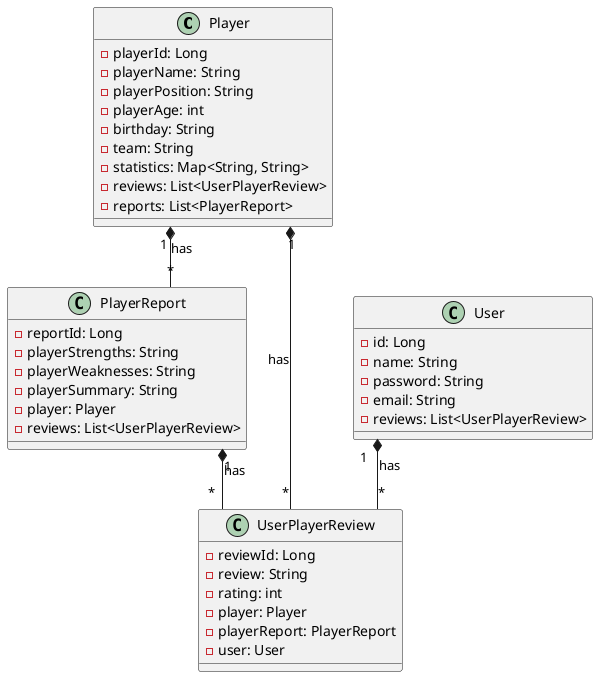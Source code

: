 @startuml
' hide the spot
' hide circle

' avoid problems with angled crows feet

top to bottom direction
skinparam linetype ortho

class Player {
  - playerId: Long
  - playerName: String
  - playerPosition: String
  - playerAge: int
  - birthday: String
  - team: String
  - statistics: Map<String, String>
  - reviews: List<UserPlayerReview>
  - reports: List<PlayerReport>
}

class PlayerReport {
  - reportId: Long
  - playerStrengths: String
  - playerWeaknesses: String
  - playerSummary: String
  - player: Player
  - reviews: List<UserPlayerReview>
}

class User {
  - id: Long
  - name: String
  - password: String
  - email: String
  - reviews: List<UserPlayerReview>
}

class UserPlayerReview {
  - reviewId: Long
  - review: String
  - rating: int
  - player: Player
  - playerReport: PlayerReport
  - user: User
}

Player "1" *-- "*" PlayerReport: has
Player "1" *-- "*" UserPlayerReview: has
PlayerReport "1" *-- "*" UserPlayerReview: has
User "1" *-- "*" UserPlayerReview: has

@enduml
